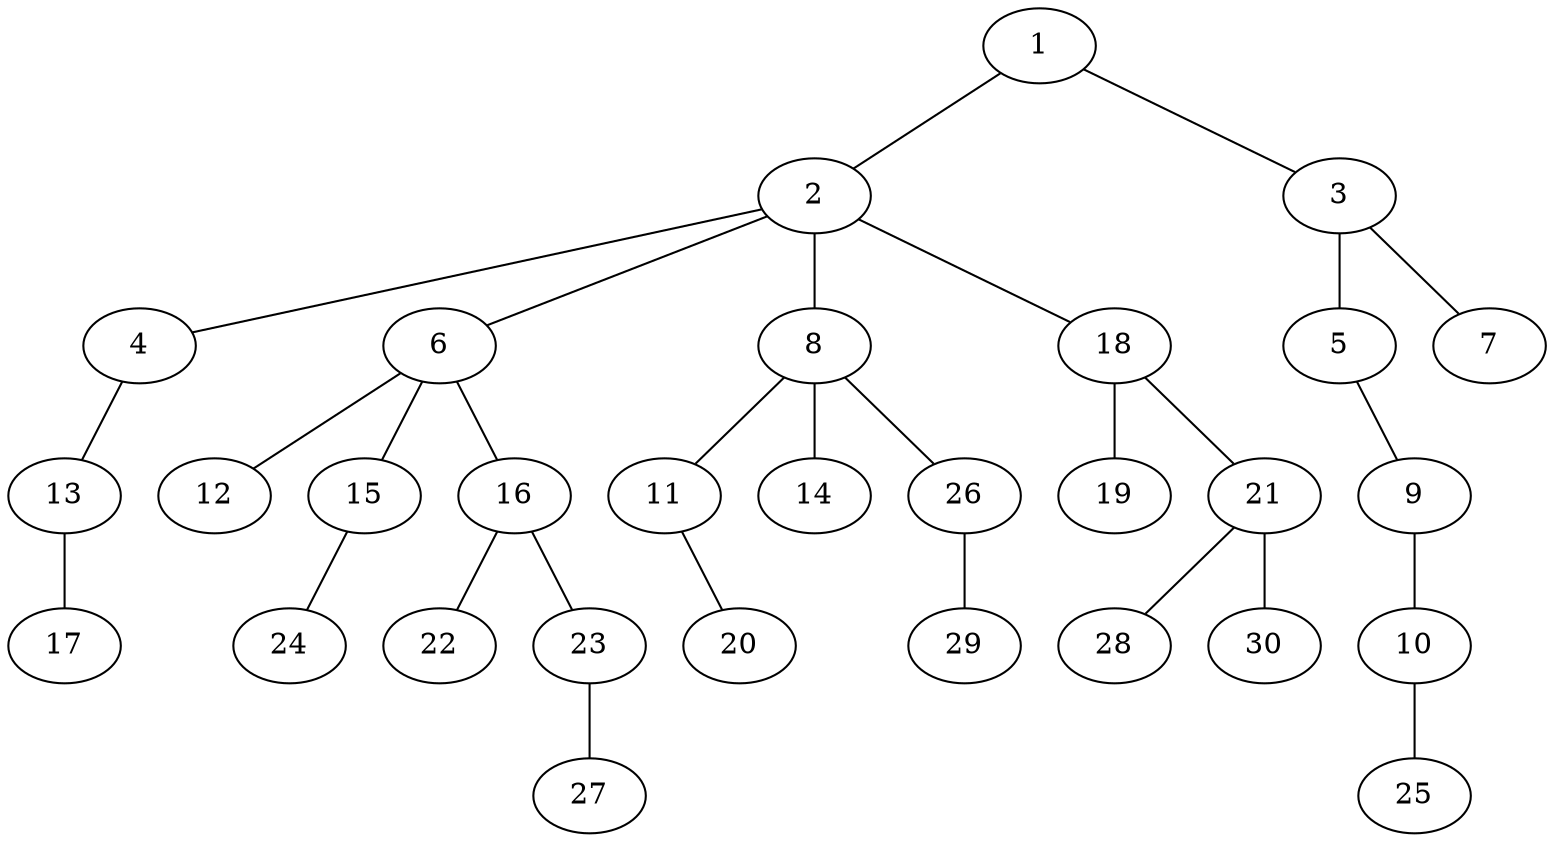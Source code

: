 graph graphname {1--2
1--3
2--4
2--6
2--8
2--18
3--5
3--7
4--13
5--9
6--12
6--15
6--16
8--11
8--14
8--26
9--10
10--25
11--20
13--17
15--24
16--22
16--23
18--19
18--21
21--28
21--30
23--27
26--29
}